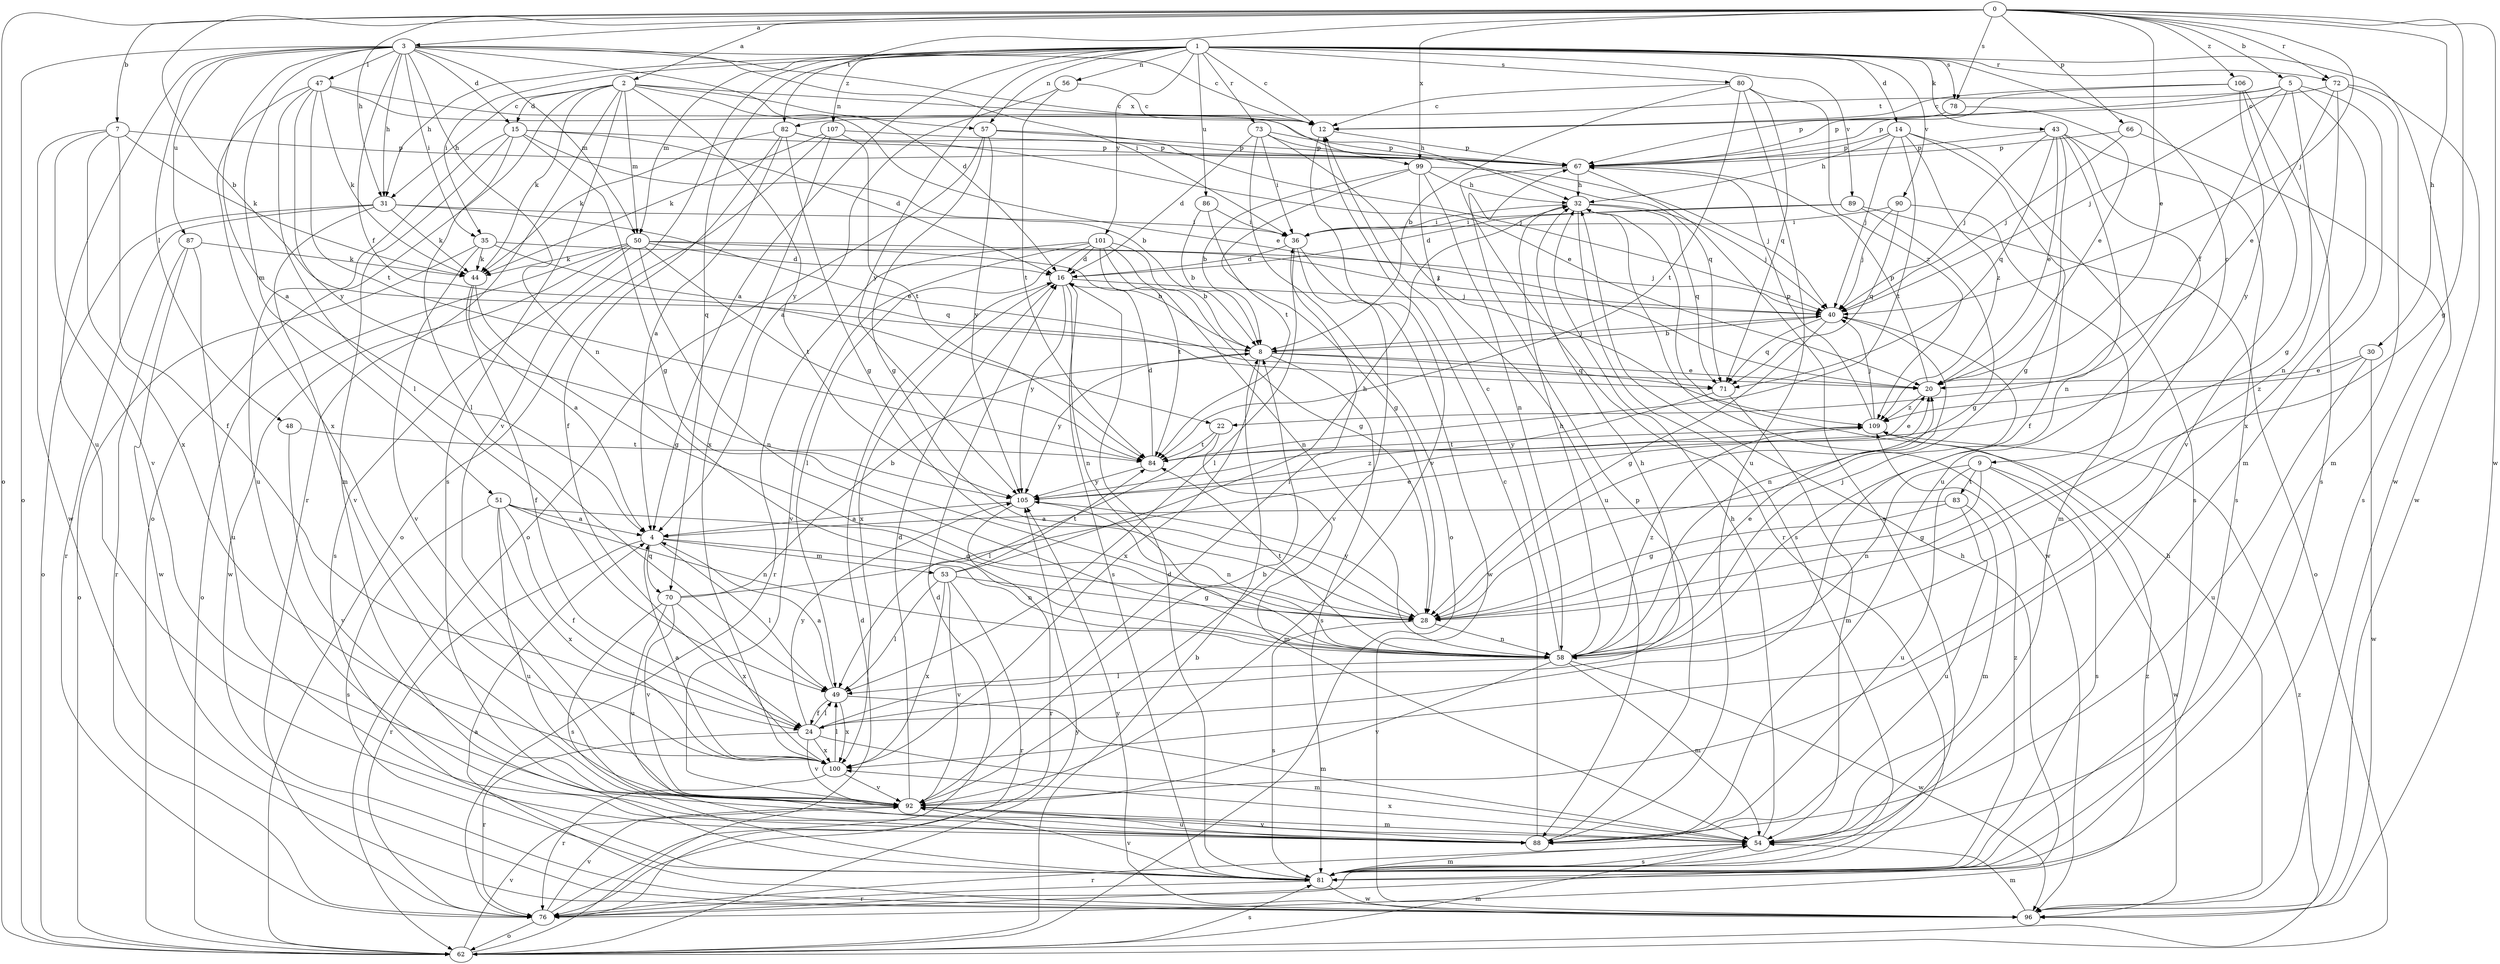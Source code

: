 strict digraph  {
0;
1;
2;
3;
4;
5;
7;
8;
9;
12;
14;
15;
16;
20;
22;
24;
28;
30;
31;
32;
35;
36;
40;
43;
44;
47;
48;
49;
50;
51;
53;
54;
56;
57;
58;
62;
66;
67;
70;
71;
72;
73;
76;
78;
80;
81;
82;
83;
84;
86;
87;
88;
89;
90;
92;
96;
99;
100;
101;
105;
106;
107;
109;
0 -> 2  [label=a];
0 -> 3  [label=a];
0 -> 5  [label=b];
0 -> 7  [label=b];
0 -> 8  [label=b];
0 -> 20  [label=e];
0 -> 28  [label=g];
0 -> 30  [label=h];
0 -> 31  [label=h];
0 -> 40  [label=j];
0 -> 62  [label=o];
0 -> 66  [label=p];
0 -> 72  [label=r];
0 -> 78  [label=s];
0 -> 82  [label=t];
0 -> 96  [label=w];
0 -> 99  [label=x];
0 -> 106  [label=z];
1 -> 4  [label=a];
1 -> 9  [label=c];
1 -> 12  [label=c];
1 -> 14  [label=d];
1 -> 31  [label=h];
1 -> 35  [label=i];
1 -> 43  [label=k];
1 -> 50  [label=m];
1 -> 56  [label=n];
1 -> 57  [label=n];
1 -> 70  [label=q];
1 -> 72  [label=r];
1 -> 73  [label=r];
1 -> 78  [label=s];
1 -> 80  [label=s];
1 -> 86  [label=u];
1 -> 89  [label=v];
1 -> 90  [label=v];
1 -> 92  [label=v];
1 -> 96  [label=w];
1 -> 101  [label=y];
1 -> 105  [label=y];
1 -> 107  [label=z];
2 -> 12  [label=c];
2 -> 15  [label=d];
2 -> 20  [label=e];
2 -> 31  [label=h];
2 -> 44  [label=k];
2 -> 50  [label=m];
2 -> 57  [label=n];
2 -> 62  [label=o];
2 -> 76  [label=r];
2 -> 81  [label=s];
2 -> 105  [label=y];
3 -> 4  [label=a];
3 -> 12  [label=c];
3 -> 15  [label=d];
3 -> 16  [label=d];
3 -> 22  [label=f];
3 -> 31  [label=h];
3 -> 35  [label=i];
3 -> 36  [label=i];
3 -> 47  [label=l];
3 -> 48  [label=l];
3 -> 50  [label=m];
3 -> 51  [label=m];
3 -> 58  [label=n];
3 -> 62  [label=o];
3 -> 87  [label=u];
3 -> 88  [label=u];
3 -> 99  [label=x];
4 -> 49  [label=l];
4 -> 53  [label=m];
4 -> 58  [label=n];
4 -> 70  [label=q];
4 -> 76  [label=r];
5 -> 22  [label=f];
5 -> 28  [label=g];
5 -> 40  [label=j];
5 -> 54  [label=m];
5 -> 67  [label=p];
5 -> 82  [label=t];
5 -> 100  [label=x];
7 -> 24  [label=f];
7 -> 44  [label=k];
7 -> 67  [label=p];
7 -> 92  [label=v];
7 -> 96  [label=w];
7 -> 100  [label=x];
8 -> 20  [label=e];
8 -> 40  [label=j];
8 -> 71  [label=q];
8 -> 81  [label=s];
8 -> 100  [label=x];
8 -> 105  [label=y];
9 -> 28  [label=g];
9 -> 58  [label=n];
9 -> 81  [label=s];
9 -> 83  [label=t];
9 -> 88  [label=u];
9 -> 96  [label=w];
12 -> 67  [label=p];
12 -> 92  [label=v];
14 -> 24  [label=f];
14 -> 32  [label=h];
14 -> 40  [label=j];
14 -> 67  [label=p];
14 -> 81  [label=s];
14 -> 84  [label=t];
14 -> 109  [label=z];
15 -> 8  [label=b];
15 -> 16  [label=d];
15 -> 28  [label=g];
15 -> 49  [label=l];
15 -> 54  [label=m];
15 -> 67  [label=p];
15 -> 88  [label=u];
16 -> 40  [label=j];
16 -> 58  [label=n];
16 -> 81  [label=s];
16 -> 100  [label=x];
16 -> 105  [label=y];
20 -> 67  [label=p];
20 -> 109  [label=z];
22 -> 49  [label=l];
22 -> 54  [label=m];
22 -> 84  [label=t];
24 -> 32  [label=h];
24 -> 36  [label=i];
24 -> 49  [label=l];
24 -> 54  [label=m];
24 -> 76  [label=r];
24 -> 92  [label=v];
24 -> 100  [label=x];
24 -> 105  [label=y];
28 -> 58  [label=n];
28 -> 81  [label=s];
28 -> 105  [label=y];
30 -> 20  [label=e];
30 -> 88  [label=u];
30 -> 96  [label=w];
30 -> 109  [label=z];
31 -> 20  [label=e];
31 -> 36  [label=i];
31 -> 44  [label=k];
31 -> 62  [label=o];
31 -> 76  [label=r];
31 -> 92  [label=v];
32 -> 36  [label=i];
32 -> 40  [label=j];
32 -> 71  [label=q];
32 -> 81  [label=s];
32 -> 96  [label=w];
35 -> 40  [label=j];
35 -> 44  [label=k];
35 -> 62  [label=o];
35 -> 71  [label=q];
35 -> 92  [label=v];
36 -> 16  [label=d];
36 -> 49  [label=l];
36 -> 92  [label=v];
36 -> 96  [label=w];
40 -> 8  [label=b];
40 -> 28  [label=g];
40 -> 58  [label=n];
40 -> 71  [label=q];
43 -> 20  [label=e];
43 -> 28  [label=g];
43 -> 40  [label=j];
43 -> 58  [label=n];
43 -> 67  [label=p];
43 -> 71  [label=q];
43 -> 81  [label=s];
43 -> 88  [label=u];
44 -> 4  [label=a];
44 -> 24  [label=f];
44 -> 28  [label=g];
47 -> 12  [label=c];
47 -> 32  [label=h];
47 -> 44  [label=k];
47 -> 49  [label=l];
47 -> 84  [label=t];
47 -> 100  [label=x];
47 -> 105  [label=y];
48 -> 84  [label=t];
48 -> 92  [label=v];
49 -> 4  [label=a];
49 -> 24  [label=f];
49 -> 54  [label=m];
49 -> 100  [label=x];
50 -> 8  [label=b];
50 -> 16  [label=d];
50 -> 40  [label=j];
50 -> 44  [label=k];
50 -> 58  [label=n];
50 -> 62  [label=o];
50 -> 81  [label=s];
50 -> 84  [label=t];
50 -> 96  [label=w];
51 -> 4  [label=a];
51 -> 24  [label=f];
51 -> 28  [label=g];
51 -> 58  [label=n];
51 -> 81  [label=s];
51 -> 88  [label=u];
51 -> 100  [label=x];
53 -> 28  [label=g];
53 -> 32  [label=h];
53 -> 49  [label=l];
53 -> 76  [label=r];
53 -> 84  [label=t];
53 -> 92  [label=v];
53 -> 100  [label=x];
54 -> 32  [label=h];
54 -> 76  [label=r];
54 -> 81  [label=s];
54 -> 100  [label=x];
56 -> 4  [label=a];
56 -> 12  [label=c];
56 -> 84  [label=t];
57 -> 28  [label=g];
57 -> 40  [label=j];
57 -> 62  [label=o];
57 -> 67  [label=p];
57 -> 105  [label=y];
58 -> 12  [label=c];
58 -> 20  [label=e];
58 -> 32  [label=h];
58 -> 40  [label=j];
58 -> 49  [label=l];
58 -> 54  [label=m];
58 -> 84  [label=t];
58 -> 92  [label=v];
58 -> 96  [label=w];
58 -> 109  [label=z];
62 -> 8  [label=b];
62 -> 16  [label=d];
62 -> 54  [label=m];
62 -> 81  [label=s];
62 -> 92  [label=v];
62 -> 105  [label=y];
62 -> 109  [label=z];
66 -> 40  [label=j];
66 -> 67  [label=p];
66 -> 81  [label=s];
67 -> 32  [label=h];
67 -> 76  [label=r];
67 -> 81  [label=s];
70 -> 8  [label=b];
70 -> 20  [label=e];
70 -> 81  [label=s];
70 -> 88  [label=u];
70 -> 92  [label=v];
70 -> 100  [label=x];
71 -> 54  [label=m];
71 -> 105  [label=y];
72 -> 12  [label=c];
72 -> 20  [label=e];
72 -> 54  [label=m];
72 -> 58  [label=n];
72 -> 96  [label=w];
73 -> 16  [label=d];
73 -> 36  [label=i];
73 -> 62  [label=o];
73 -> 67  [label=p];
73 -> 71  [label=q];
73 -> 109  [label=z];
76 -> 16  [label=d];
76 -> 32  [label=h];
76 -> 62  [label=o];
76 -> 92  [label=v];
76 -> 109  [label=z];
78 -> 20  [label=e];
78 -> 67  [label=p];
80 -> 8  [label=b];
80 -> 12  [label=c];
80 -> 71  [label=q];
80 -> 84  [label=t];
80 -> 88  [label=u];
80 -> 109  [label=z];
81 -> 16  [label=d];
81 -> 54  [label=m];
81 -> 76  [label=r];
81 -> 92  [label=v];
81 -> 96  [label=w];
81 -> 109  [label=z];
82 -> 4  [label=a];
82 -> 20  [label=e];
82 -> 24  [label=f];
82 -> 28  [label=g];
82 -> 44  [label=k];
82 -> 67  [label=p];
83 -> 4  [label=a];
83 -> 28  [label=g];
83 -> 54  [label=m];
83 -> 88  [label=u];
84 -> 16  [label=d];
84 -> 20  [label=e];
84 -> 105  [label=y];
86 -> 8  [label=b];
86 -> 28  [label=g];
86 -> 36  [label=i];
87 -> 44  [label=k];
87 -> 76  [label=r];
87 -> 88  [label=u];
87 -> 96  [label=w];
88 -> 12  [label=c];
88 -> 67  [label=p];
88 -> 92  [label=v];
89 -> 16  [label=d];
89 -> 28  [label=g];
89 -> 36  [label=i];
89 -> 62  [label=o];
90 -> 36  [label=i];
90 -> 40  [label=j];
90 -> 54  [label=m];
90 -> 71  [label=q];
92 -> 8  [label=b];
92 -> 16  [label=d];
92 -> 54  [label=m];
92 -> 88  [label=u];
96 -> 4  [label=a];
96 -> 32  [label=h];
96 -> 54  [label=m];
96 -> 105  [label=y];
99 -> 8  [label=b];
99 -> 32  [label=h];
99 -> 40  [label=j];
99 -> 58  [label=n];
99 -> 84  [label=t];
99 -> 88  [label=u];
100 -> 4  [label=a];
100 -> 49  [label=l];
100 -> 76  [label=r];
100 -> 92  [label=v];
101 -> 8  [label=b];
101 -> 16  [label=d];
101 -> 28  [label=g];
101 -> 49  [label=l];
101 -> 58  [label=n];
101 -> 76  [label=r];
101 -> 84  [label=t];
101 -> 92  [label=v];
105 -> 4  [label=a];
105 -> 58  [label=n];
105 -> 76  [label=r];
105 -> 109  [label=z];
106 -> 12  [label=c];
106 -> 67  [label=p];
106 -> 81  [label=s];
106 -> 92  [label=v];
106 -> 105  [label=y];
107 -> 44  [label=k];
107 -> 62  [label=o];
107 -> 67  [label=p];
107 -> 84  [label=t];
107 -> 100  [label=x];
109 -> 40  [label=j];
109 -> 67  [label=p];
109 -> 84  [label=t];
}
